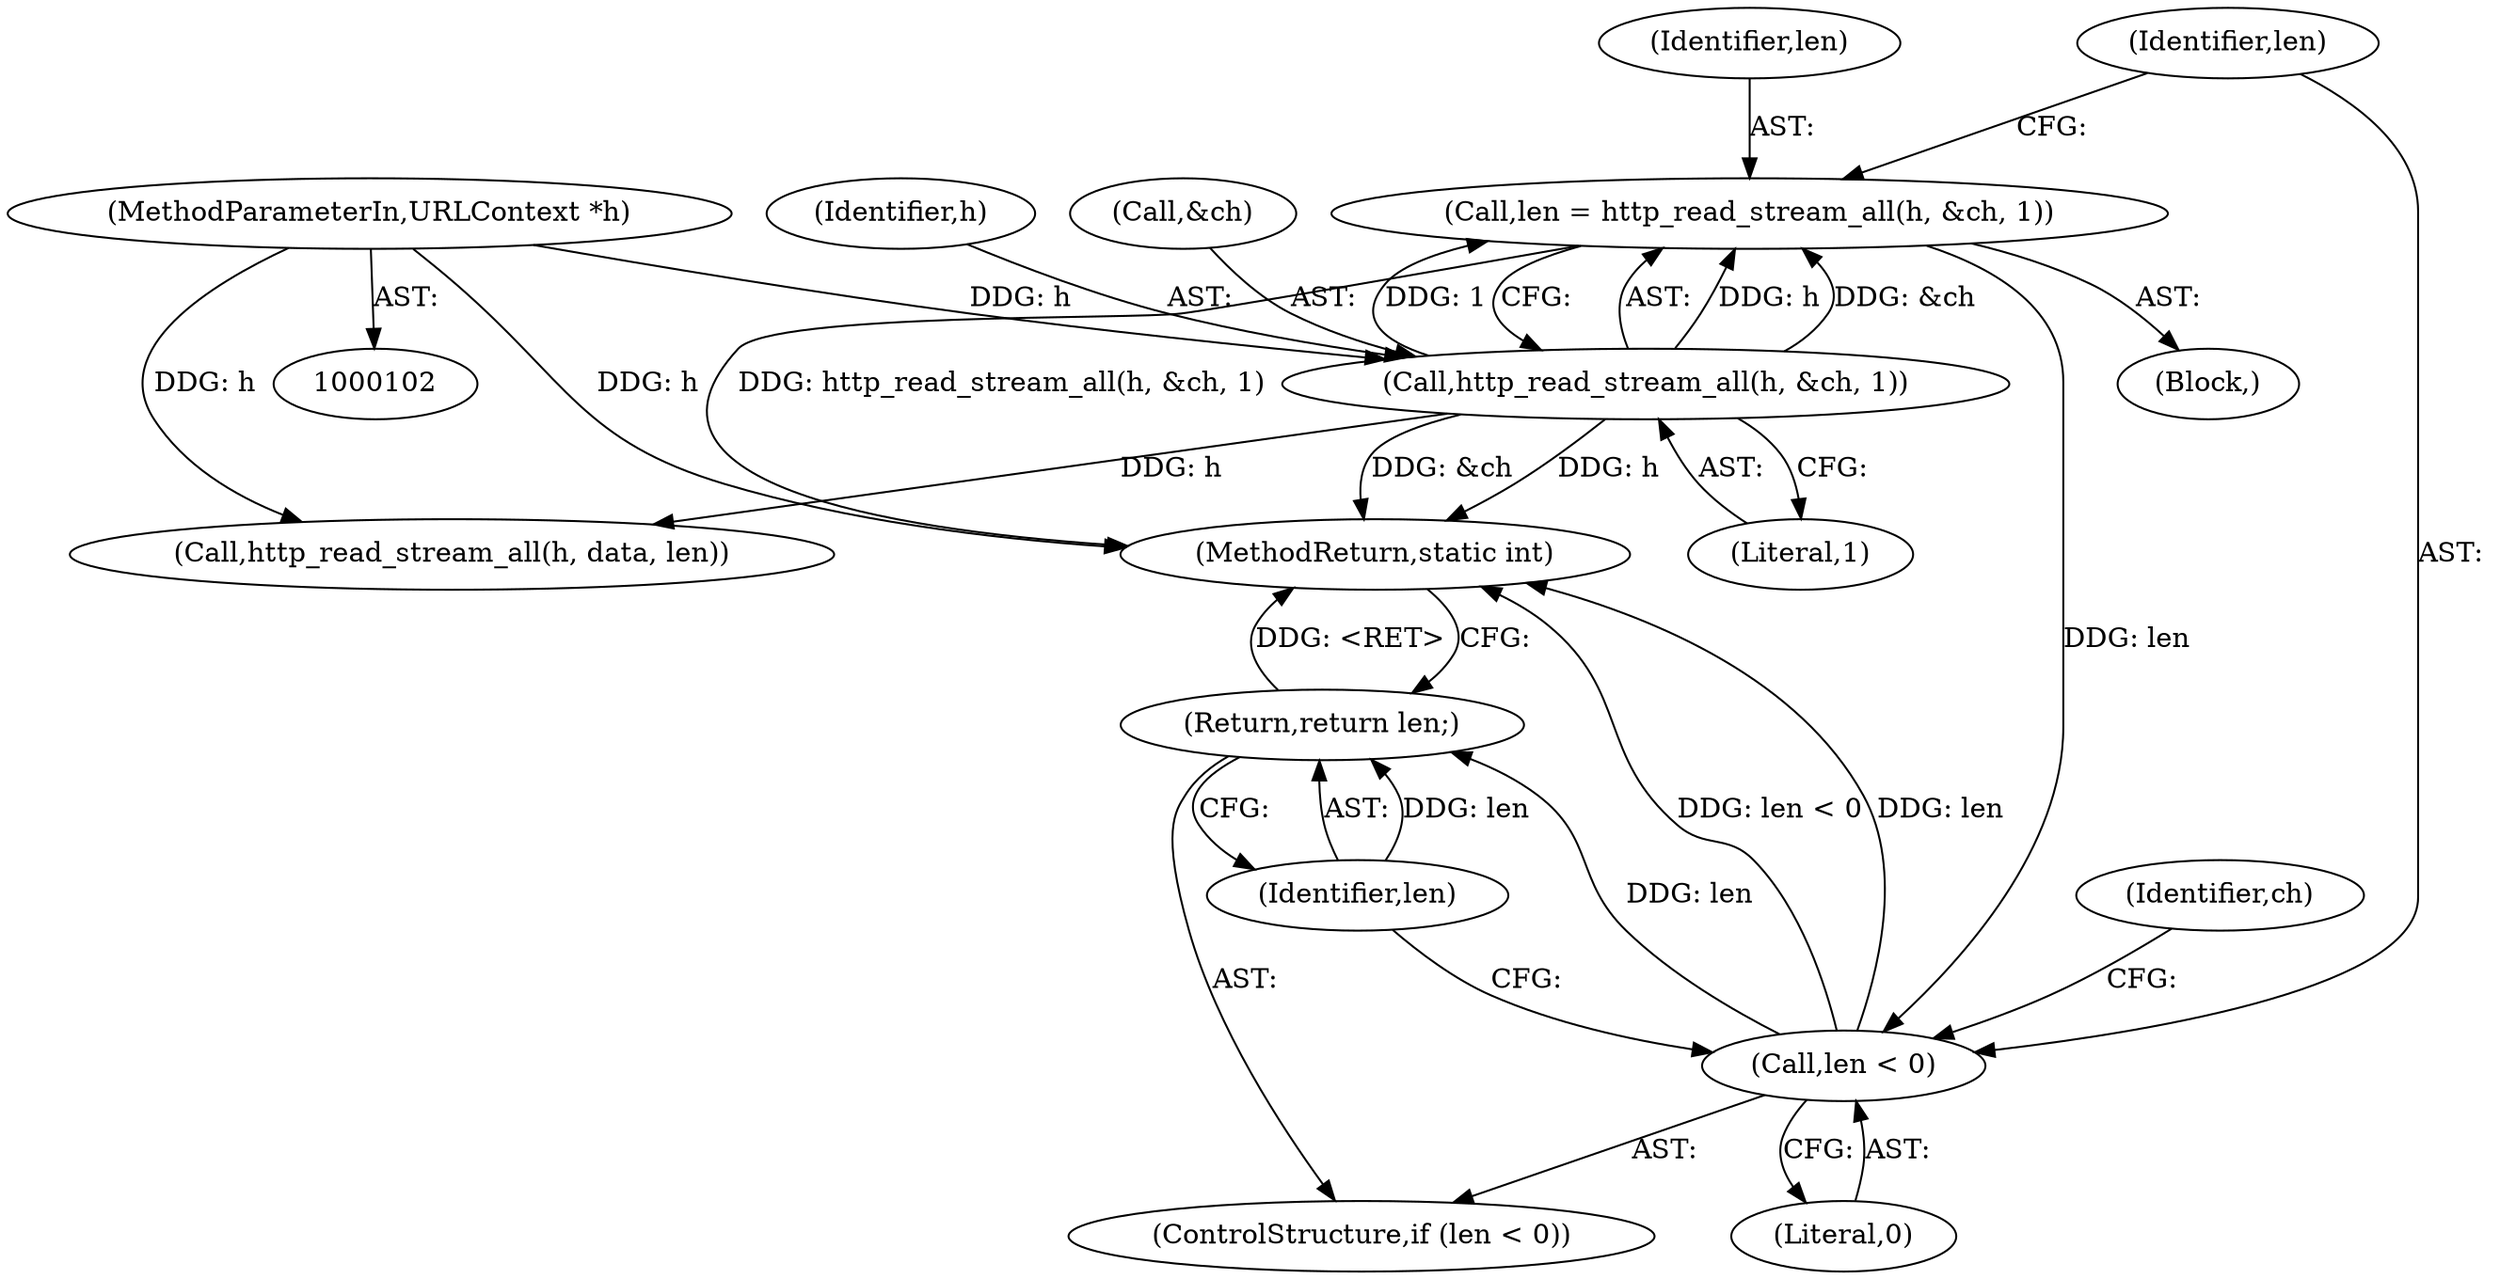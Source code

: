 digraph "0_FFmpeg_2a05c8f813de6f2278827734bf8102291e7484aa_8@API" {
"1000138" [label="(Call,len = http_read_stream_all(h, &ch, 1))"];
"1000140" [label="(Call,http_read_stream_all(h, &ch, 1))"];
"1000103" [label="(MethodParameterIn,URLContext *h)"];
"1000146" [label="(Call,len < 0)"];
"1000149" [label="(Return,return len;)"];
"1000135" [label="(Block,)"];
"1000138" [label="(Call,len = http_read_stream_all(h, &ch, 1))"];
"1000150" [label="(Identifier,len)"];
"1000141" [label="(Identifier,h)"];
"1000145" [label="(ControlStructure,if (len < 0))"];
"1000147" [label="(Identifier,len)"];
"1000103" [label="(MethodParameterIn,URLContext *h)"];
"1000146" [label="(Call,len < 0)"];
"1000165" [label="(Call,http_read_stream_all(h, data, len))"];
"1000140" [label="(Call,http_read_stream_all(h, &ch, 1))"];
"1000148" [label="(Literal,0)"];
"1000211" [label="(MethodReturn,static int)"];
"1000153" [label="(Identifier,ch)"];
"1000149" [label="(Return,return len;)"];
"1000144" [label="(Literal,1)"];
"1000142" [label="(Call,&ch)"];
"1000139" [label="(Identifier,len)"];
"1000138" -> "1000135"  [label="AST: "];
"1000138" -> "1000140"  [label="CFG: "];
"1000139" -> "1000138"  [label="AST: "];
"1000140" -> "1000138"  [label="AST: "];
"1000147" -> "1000138"  [label="CFG: "];
"1000138" -> "1000211"  [label="DDG: http_read_stream_all(h, &ch, 1)"];
"1000140" -> "1000138"  [label="DDG: h"];
"1000140" -> "1000138"  [label="DDG: &ch"];
"1000140" -> "1000138"  [label="DDG: 1"];
"1000138" -> "1000146"  [label="DDG: len"];
"1000140" -> "1000144"  [label="CFG: "];
"1000141" -> "1000140"  [label="AST: "];
"1000142" -> "1000140"  [label="AST: "];
"1000144" -> "1000140"  [label="AST: "];
"1000140" -> "1000211"  [label="DDG: &ch"];
"1000140" -> "1000211"  [label="DDG: h"];
"1000103" -> "1000140"  [label="DDG: h"];
"1000140" -> "1000165"  [label="DDG: h"];
"1000103" -> "1000102"  [label="AST: "];
"1000103" -> "1000211"  [label="DDG: h"];
"1000103" -> "1000165"  [label="DDG: h"];
"1000146" -> "1000145"  [label="AST: "];
"1000146" -> "1000148"  [label="CFG: "];
"1000147" -> "1000146"  [label="AST: "];
"1000148" -> "1000146"  [label="AST: "];
"1000150" -> "1000146"  [label="CFG: "];
"1000153" -> "1000146"  [label="CFG: "];
"1000146" -> "1000211"  [label="DDG: len < 0"];
"1000146" -> "1000211"  [label="DDG: len"];
"1000146" -> "1000149"  [label="DDG: len"];
"1000149" -> "1000145"  [label="AST: "];
"1000149" -> "1000150"  [label="CFG: "];
"1000150" -> "1000149"  [label="AST: "];
"1000211" -> "1000149"  [label="CFG: "];
"1000149" -> "1000211"  [label="DDG: <RET>"];
"1000150" -> "1000149"  [label="DDG: len"];
}
